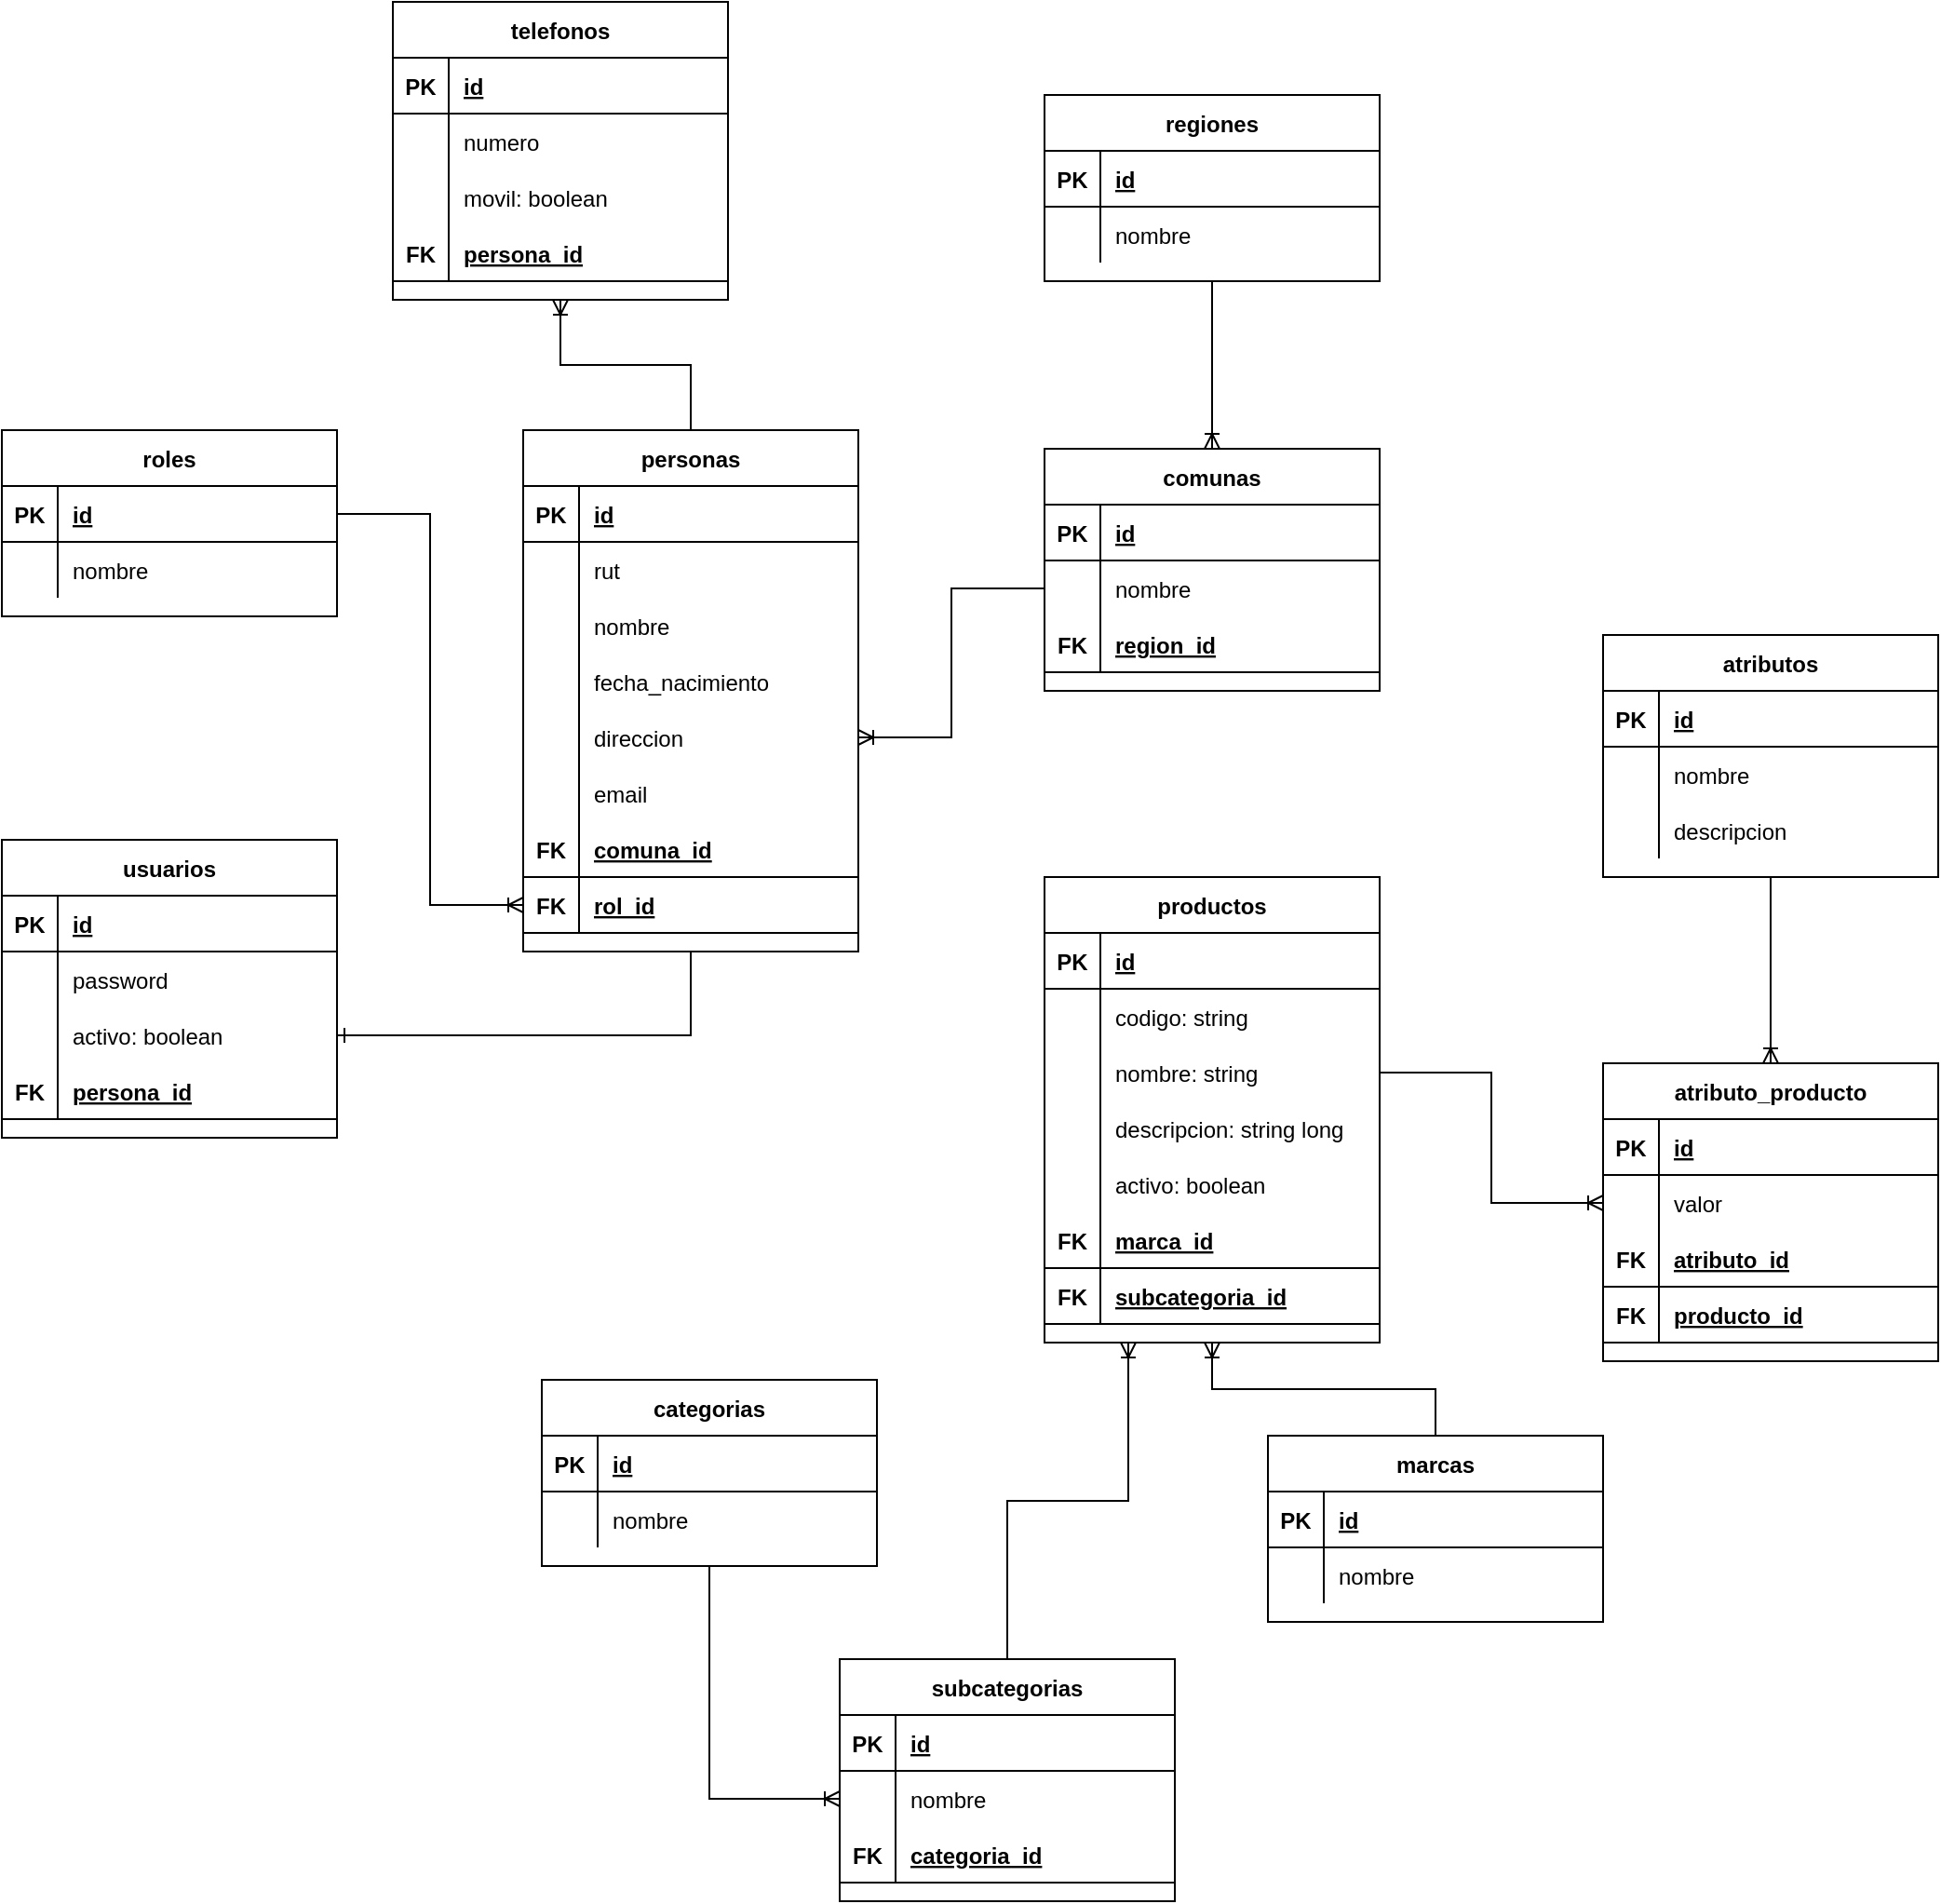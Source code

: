 <mxfile version="14.9.9" type="github">
  <diagram id="mShwOEJkGLkwPDED3pWO" name="Page-1">
    <mxGraphModel dx="739" dy="1509" grid="1" gridSize="10" guides="1" tooltips="1" connect="1" arrows="1" fold="1" page="1" pageScale="1" pageWidth="827" pageHeight="1169" math="0" shadow="0">
      <root>
        <mxCell id="0" />
        <mxCell id="1" parent="0" />
        <mxCell id="knerJXGk-WNh2h6laCmJ-1" value="roles" style="shape=table;startSize=30;container=1;collapsible=1;childLayout=tableLayout;fixedRows=1;rowLines=0;fontStyle=1;align=center;resizeLast=1;" vertex="1" parent="1">
          <mxGeometry x="120" y="120" width="180" height="100" as="geometry" />
        </mxCell>
        <mxCell id="knerJXGk-WNh2h6laCmJ-2" value="" style="shape=partialRectangle;collapsible=0;dropTarget=0;pointerEvents=0;fillColor=none;top=0;left=0;bottom=1;right=0;points=[[0,0.5],[1,0.5]];portConstraint=eastwest;" vertex="1" parent="knerJXGk-WNh2h6laCmJ-1">
          <mxGeometry y="30" width="180" height="30" as="geometry" />
        </mxCell>
        <mxCell id="knerJXGk-WNh2h6laCmJ-3" value="PK" style="shape=partialRectangle;connectable=0;fillColor=none;top=0;left=0;bottom=0;right=0;fontStyle=1;overflow=hidden;" vertex="1" parent="knerJXGk-WNh2h6laCmJ-2">
          <mxGeometry width="30" height="30" as="geometry" />
        </mxCell>
        <mxCell id="knerJXGk-WNh2h6laCmJ-4" value="id" style="shape=partialRectangle;connectable=0;fillColor=none;top=0;left=0;bottom=0;right=0;align=left;spacingLeft=6;fontStyle=5;overflow=hidden;" vertex="1" parent="knerJXGk-WNh2h6laCmJ-2">
          <mxGeometry x="30" width="150" height="30" as="geometry" />
        </mxCell>
        <mxCell id="knerJXGk-WNh2h6laCmJ-5" value="" style="shape=partialRectangle;collapsible=0;dropTarget=0;pointerEvents=0;fillColor=none;top=0;left=0;bottom=0;right=0;points=[[0,0.5],[1,0.5]];portConstraint=eastwest;" vertex="1" parent="knerJXGk-WNh2h6laCmJ-1">
          <mxGeometry y="60" width="180" height="30" as="geometry" />
        </mxCell>
        <mxCell id="knerJXGk-WNh2h6laCmJ-6" value="" style="shape=partialRectangle;connectable=0;fillColor=none;top=0;left=0;bottom=0;right=0;editable=1;overflow=hidden;" vertex="1" parent="knerJXGk-WNh2h6laCmJ-5">
          <mxGeometry width="30" height="30" as="geometry" />
        </mxCell>
        <mxCell id="knerJXGk-WNh2h6laCmJ-7" value="nombre" style="shape=partialRectangle;connectable=0;fillColor=none;top=0;left=0;bottom=0;right=0;align=left;spacingLeft=6;overflow=hidden;" vertex="1" parent="knerJXGk-WNh2h6laCmJ-5">
          <mxGeometry x="30" width="150" height="30" as="geometry" />
        </mxCell>
        <mxCell id="knerJXGk-WNh2h6laCmJ-81" style="edgeStyle=orthogonalEdgeStyle;rounded=0;orthogonalLoop=1;jettySize=auto;html=1;entryX=1;entryY=0.5;entryDx=0;entryDy=0;endArrow=ERone;endFill=0;" edge="1" parent="1" source="knerJXGk-WNh2h6laCmJ-14" target="knerJXGk-WNh2h6laCmJ-75">
          <mxGeometry relative="1" as="geometry" />
        </mxCell>
        <mxCell id="knerJXGk-WNh2h6laCmJ-101" style="edgeStyle=orthogonalEdgeStyle;rounded=0;orthogonalLoop=1;jettySize=auto;html=1;entryX=0.5;entryY=1;entryDx=0;entryDy=0;endArrow=ERoneToMany;endFill=0;" edge="1" parent="1" source="knerJXGk-WNh2h6laCmJ-14" target="knerJXGk-WNh2h6laCmJ-88">
          <mxGeometry relative="1" as="geometry" />
        </mxCell>
        <mxCell id="knerJXGk-WNh2h6laCmJ-14" value="personas" style="shape=table;startSize=30;container=1;collapsible=1;childLayout=tableLayout;fixedRows=1;rowLines=0;fontStyle=1;align=center;resizeLast=1;" vertex="1" parent="1">
          <mxGeometry x="400" y="120" width="180" height="280" as="geometry" />
        </mxCell>
        <mxCell id="knerJXGk-WNh2h6laCmJ-15" value="" style="shape=partialRectangle;collapsible=0;dropTarget=0;pointerEvents=0;fillColor=none;top=0;left=0;bottom=1;right=0;points=[[0,0.5],[1,0.5]];portConstraint=eastwest;" vertex="1" parent="knerJXGk-WNh2h6laCmJ-14">
          <mxGeometry y="30" width="180" height="30" as="geometry" />
        </mxCell>
        <mxCell id="knerJXGk-WNh2h6laCmJ-16" value="PK" style="shape=partialRectangle;connectable=0;fillColor=none;top=0;left=0;bottom=0;right=0;fontStyle=1;overflow=hidden;" vertex="1" parent="knerJXGk-WNh2h6laCmJ-15">
          <mxGeometry width="30" height="30" as="geometry" />
        </mxCell>
        <mxCell id="knerJXGk-WNh2h6laCmJ-17" value="id" style="shape=partialRectangle;connectable=0;fillColor=none;top=0;left=0;bottom=0;right=0;align=left;spacingLeft=6;fontStyle=5;overflow=hidden;" vertex="1" parent="knerJXGk-WNh2h6laCmJ-15">
          <mxGeometry x="30" width="150" height="30" as="geometry" />
        </mxCell>
        <mxCell id="knerJXGk-WNh2h6laCmJ-18" value="" style="shape=partialRectangle;collapsible=0;dropTarget=0;pointerEvents=0;fillColor=none;top=0;left=0;bottom=0;right=0;points=[[0,0.5],[1,0.5]];portConstraint=eastwest;" vertex="1" parent="knerJXGk-WNh2h6laCmJ-14">
          <mxGeometry y="60" width="180" height="30" as="geometry" />
        </mxCell>
        <mxCell id="knerJXGk-WNh2h6laCmJ-19" value="" style="shape=partialRectangle;connectable=0;fillColor=none;top=0;left=0;bottom=0;right=0;editable=1;overflow=hidden;" vertex="1" parent="knerJXGk-WNh2h6laCmJ-18">
          <mxGeometry width="30" height="30" as="geometry" />
        </mxCell>
        <mxCell id="knerJXGk-WNh2h6laCmJ-20" value="rut" style="shape=partialRectangle;connectable=0;fillColor=none;top=0;left=0;bottom=0;right=0;align=left;spacingLeft=6;overflow=hidden;" vertex="1" parent="knerJXGk-WNh2h6laCmJ-18">
          <mxGeometry x="30" width="150" height="30" as="geometry" />
        </mxCell>
        <mxCell id="knerJXGk-WNh2h6laCmJ-21" value="" style="shape=partialRectangle;collapsible=0;dropTarget=0;pointerEvents=0;fillColor=none;top=0;left=0;bottom=0;right=0;points=[[0,0.5],[1,0.5]];portConstraint=eastwest;" vertex="1" parent="knerJXGk-WNh2h6laCmJ-14">
          <mxGeometry y="90" width="180" height="30" as="geometry" />
        </mxCell>
        <mxCell id="knerJXGk-WNh2h6laCmJ-22" value="" style="shape=partialRectangle;connectable=0;fillColor=none;top=0;left=0;bottom=0;right=0;editable=1;overflow=hidden;" vertex="1" parent="knerJXGk-WNh2h6laCmJ-21">
          <mxGeometry width="30" height="30" as="geometry" />
        </mxCell>
        <mxCell id="knerJXGk-WNh2h6laCmJ-23" value="nombre" style="shape=partialRectangle;connectable=0;fillColor=none;top=0;left=0;bottom=0;right=0;align=left;spacingLeft=6;overflow=hidden;" vertex="1" parent="knerJXGk-WNh2h6laCmJ-21">
          <mxGeometry x="30" width="150" height="30" as="geometry" />
        </mxCell>
        <mxCell id="knerJXGk-WNh2h6laCmJ-105" value="" style="shape=partialRectangle;collapsible=0;dropTarget=0;pointerEvents=0;fillColor=none;top=0;left=0;bottom=0;right=0;points=[[0,0.5],[1,0.5]];portConstraint=eastwest;" vertex="1" parent="knerJXGk-WNh2h6laCmJ-14">
          <mxGeometry y="120" width="180" height="30" as="geometry" />
        </mxCell>
        <mxCell id="knerJXGk-WNh2h6laCmJ-106" value="" style="shape=partialRectangle;connectable=0;fillColor=none;top=0;left=0;bottom=0;right=0;editable=1;overflow=hidden;" vertex="1" parent="knerJXGk-WNh2h6laCmJ-105">
          <mxGeometry width="30" height="30" as="geometry" />
        </mxCell>
        <mxCell id="knerJXGk-WNh2h6laCmJ-107" value="fecha_nacimiento" style="shape=partialRectangle;connectable=0;fillColor=none;top=0;left=0;bottom=0;right=0;align=left;spacingLeft=6;overflow=hidden;" vertex="1" parent="knerJXGk-WNh2h6laCmJ-105">
          <mxGeometry x="30" width="150" height="30" as="geometry" />
        </mxCell>
        <mxCell id="knerJXGk-WNh2h6laCmJ-24" value="" style="shape=partialRectangle;collapsible=0;dropTarget=0;pointerEvents=0;fillColor=none;top=0;left=0;bottom=0;right=0;points=[[0,0.5],[1,0.5]];portConstraint=eastwest;" vertex="1" parent="knerJXGk-WNh2h6laCmJ-14">
          <mxGeometry y="150" width="180" height="30" as="geometry" />
        </mxCell>
        <mxCell id="knerJXGk-WNh2h6laCmJ-25" value="" style="shape=partialRectangle;connectable=0;fillColor=none;top=0;left=0;bottom=0;right=0;editable=1;overflow=hidden;" vertex="1" parent="knerJXGk-WNh2h6laCmJ-24">
          <mxGeometry width="30" height="30" as="geometry" />
        </mxCell>
        <mxCell id="knerJXGk-WNh2h6laCmJ-26" value="direccion" style="shape=partialRectangle;connectable=0;fillColor=none;top=0;left=0;bottom=0;right=0;align=left;spacingLeft=6;overflow=hidden;" vertex="1" parent="knerJXGk-WNh2h6laCmJ-24">
          <mxGeometry x="30" width="150" height="30" as="geometry" />
        </mxCell>
        <mxCell id="knerJXGk-WNh2h6laCmJ-82" value="" style="shape=partialRectangle;collapsible=0;dropTarget=0;pointerEvents=0;fillColor=none;top=0;left=0;bottom=0;right=0;points=[[0,0.5],[1,0.5]];portConstraint=eastwest;" vertex="1" parent="knerJXGk-WNh2h6laCmJ-14">
          <mxGeometry y="180" width="180" height="30" as="geometry" />
        </mxCell>
        <mxCell id="knerJXGk-WNh2h6laCmJ-83" value="" style="shape=partialRectangle;connectable=0;fillColor=none;top=0;left=0;bottom=0;right=0;editable=1;overflow=hidden;" vertex="1" parent="knerJXGk-WNh2h6laCmJ-82">
          <mxGeometry width="30" height="30" as="geometry" />
        </mxCell>
        <mxCell id="knerJXGk-WNh2h6laCmJ-84" value="email" style="shape=partialRectangle;connectable=0;fillColor=none;top=0;left=0;bottom=0;right=0;align=left;spacingLeft=6;overflow=hidden;" vertex="1" parent="knerJXGk-WNh2h6laCmJ-82">
          <mxGeometry x="30" width="150" height="30" as="geometry" />
        </mxCell>
        <mxCell id="knerJXGk-WNh2h6laCmJ-44" value="" style="shape=partialRectangle;collapsible=0;dropTarget=0;pointerEvents=0;fillColor=none;top=0;left=0;bottom=1;right=0;points=[[0,0.5],[1,0.5]];portConstraint=eastwest;" vertex="1" parent="knerJXGk-WNh2h6laCmJ-14">
          <mxGeometry y="210" width="180" height="30" as="geometry" />
        </mxCell>
        <mxCell id="knerJXGk-WNh2h6laCmJ-45" value="FK" style="shape=partialRectangle;connectable=0;fillColor=none;top=0;left=0;bottom=0;right=0;fontStyle=1;overflow=hidden;" vertex="1" parent="knerJXGk-WNh2h6laCmJ-44">
          <mxGeometry width="30" height="30" as="geometry" />
        </mxCell>
        <mxCell id="knerJXGk-WNh2h6laCmJ-46" value="comuna_id" style="shape=partialRectangle;connectable=0;fillColor=none;top=0;left=0;bottom=0;right=0;align=left;spacingLeft=6;fontStyle=5;overflow=hidden;" vertex="1" parent="knerJXGk-WNh2h6laCmJ-44">
          <mxGeometry x="30" width="150" height="30" as="geometry" />
        </mxCell>
        <mxCell id="knerJXGk-WNh2h6laCmJ-65" value="" style="shape=partialRectangle;collapsible=0;dropTarget=0;pointerEvents=0;fillColor=none;top=0;left=0;bottom=1;right=0;points=[[0,0.5],[1,0.5]];portConstraint=eastwest;" vertex="1" parent="knerJXGk-WNh2h6laCmJ-14">
          <mxGeometry y="240" width="180" height="30" as="geometry" />
        </mxCell>
        <mxCell id="knerJXGk-WNh2h6laCmJ-66" value="FK" style="shape=partialRectangle;connectable=0;fillColor=none;top=0;left=0;bottom=0;right=0;fontStyle=1;overflow=hidden;" vertex="1" parent="knerJXGk-WNh2h6laCmJ-65">
          <mxGeometry width="30" height="30" as="geometry" />
        </mxCell>
        <mxCell id="knerJXGk-WNh2h6laCmJ-67" value="rol_id" style="shape=partialRectangle;connectable=0;fillColor=none;top=0;left=0;bottom=0;right=0;align=left;spacingLeft=6;fontStyle=5;overflow=hidden;" vertex="1" parent="knerJXGk-WNh2h6laCmJ-65">
          <mxGeometry x="30" width="150" height="30" as="geometry" />
        </mxCell>
        <mxCell id="knerJXGk-WNh2h6laCmJ-27" value="comunas" style="shape=table;startSize=30;container=1;collapsible=1;childLayout=tableLayout;fixedRows=1;rowLines=0;fontStyle=1;align=center;resizeLast=1;" vertex="1" parent="1">
          <mxGeometry x="680" y="130" width="180" height="130" as="geometry" />
        </mxCell>
        <mxCell id="knerJXGk-WNh2h6laCmJ-28" value="" style="shape=partialRectangle;collapsible=0;dropTarget=0;pointerEvents=0;fillColor=none;top=0;left=0;bottom=1;right=0;points=[[0,0.5],[1,0.5]];portConstraint=eastwest;" vertex="1" parent="knerJXGk-WNh2h6laCmJ-27">
          <mxGeometry y="30" width="180" height="30" as="geometry" />
        </mxCell>
        <mxCell id="knerJXGk-WNh2h6laCmJ-29" value="PK" style="shape=partialRectangle;connectable=0;fillColor=none;top=0;left=0;bottom=0;right=0;fontStyle=1;overflow=hidden;" vertex="1" parent="knerJXGk-WNh2h6laCmJ-28">
          <mxGeometry width="30" height="30" as="geometry" />
        </mxCell>
        <mxCell id="knerJXGk-WNh2h6laCmJ-30" value="id" style="shape=partialRectangle;connectable=0;fillColor=none;top=0;left=0;bottom=0;right=0;align=left;spacingLeft=6;fontStyle=5;overflow=hidden;" vertex="1" parent="knerJXGk-WNh2h6laCmJ-28">
          <mxGeometry x="30" width="150" height="30" as="geometry" />
        </mxCell>
        <mxCell id="knerJXGk-WNh2h6laCmJ-31" value="" style="shape=partialRectangle;collapsible=0;dropTarget=0;pointerEvents=0;fillColor=none;top=0;left=0;bottom=0;right=0;points=[[0,0.5],[1,0.5]];portConstraint=eastwest;" vertex="1" parent="knerJXGk-WNh2h6laCmJ-27">
          <mxGeometry y="60" width="180" height="30" as="geometry" />
        </mxCell>
        <mxCell id="knerJXGk-WNh2h6laCmJ-32" value="" style="shape=partialRectangle;connectable=0;fillColor=none;top=0;left=0;bottom=0;right=0;editable=1;overflow=hidden;" vertex="1" parent="knerJXGk-WNh2h6laCmJ-31">
          <mxGeometry width="30" height="30" as="geometry" />
        </mxCell>
        <mxCell id="knerJXGk-WNh2h6laCmJ-33" value="nombre" style="shape=partialRectangle;connectable=0;fillColor=none;top=0;left=0;bottom=0;right=0;align=left;spacingLeft=6;overflow=hidden;" vertex="1" parent="knerJXGk-WNh2h6laCmJ-31">
          <mxGeometry x="30" width="150" height="30" as="geometry" />
        </mxCell>
        <mxCell id="knerJXGk-WNh2h6laCmJ-61" value="" style="shape=partialRectangle;collapsible=0;dropTarget=0;pointerEvents=0;fillColor=none;top=0;left=0;bottom=1;right=0;points=[[0,0.5],[1,0.5]];portConstraint=eastwest;" vertex="1" parent="knerJXGk-WNh2h6laCmJ-27">
          <mxGeometry y="90" width="180" height="30" as="geometry" />
        </mxCell>
        <mxCell id="knerJXGk-WNh2h6laCmJ-62" value="FK" style="shape=partialRectangle;connectable=0;fillColor=none;top=0;left=0;bottom=0;right=0;fontStyle=1;overflow=hidden;" vertex="1" parent="knerJXGk-WNh2h6laCmJ-61">
          <mxGeometry width="30" height="30" as="geometry" />
        </mxCell>
        <mxCell id="knerJXGk-WNh2h6laCmJ-63" value="region_id" style="shape=partialRectangle;connectable=0;fillColor=none;top=0;left=0;bottom=0;right=0;align=left;spacingLeft=6;fontStyle=5;overflow=hidden;" vertex="1" parent="knerJXGk-WNh2h6laCmJ-61">
          <mxGeometry x="30" width="150" height="30" as="geometry" />
        </mxCell>
        <mxCell id="knerJXGk-WNh2h6laCmJ-43" style="edgeStyle=orthogonalEdgeStyle;rounded=0;orthogonalLoop=1;jettySize=auto;html=1;entryX=1;entryY=0.5;entryDx=0;entryDy=0;endArrow=ERoneToMany;endFill=0;" edge="1" parent="1" source="knerJXGk-WNh2h6laCmJ-31" target="knerJXGk-WNh2h6laCmJ-24">
          <mxGeometry relative="1" as="geometry" />
        </mxCell>
        <mxCell id="knerJXGk-WNh2h6laCmJ-60" style="edgeStyle=orthogonalEdgeStyle;rounded=0;orthogonalLoop=1;jettySize=auto;html=1;entryX=0.5;entryY=0;entryDx=0;entryDy=0;endArrow=ERoneToMany;endFill=0;" edge="1" parent="1" source="knerJXGk-WNh2h6laCmJ-47" target="knerJXGk-WNh2h6laCmJ-27">
          <mxGeometry relative="1" as="geometry" />
        </mxCell>
        <mxCell id="knerJXGk-WNh2h6laCmJ-47" value="regiones" style="shape=table;startSize=30;container=1;collapsible=1;childLayout=tableLayout;fixedRows=1;rowLines=0;fontStyle=1;align=center;resizeLast=1;" vertex="1" parent="1">
          <mxGeometry x="680" y="-60" width="180" height="100" as="geometry" />
        </mxCell>
        <mxCell id="knerJXGk-WNh2h6laCmJ-48" value="" style="shape=partialRectangle;collapsible=0;dropTarget=0;pointerEvents=0;fillColor=none;top=0;left=0;bottom=1;right=0;points=[[0,0.5],[1,0.5]];portConstraint=eastwest;" vertex="1" parent="knerJXGk-WNh2h6laCmJ-47">
          <mxGeometry y="30" width="180" height="30" as="geometry" />
        </mxCell>
        <mxCell id="knerJXGk-WNh2h6laCmJ-49" value="PK" style="shape=partialRectangle;connectable=0;fillColor=none;top=0;left=0;bottom=0;right=0;fontStyle=1;overflow=hidden;" vertex="1" parent="knerJXGk-WNh2h6laCmJ-48">
          <mxGeometry width="30" height="30" as="geometry" />
        </mxCell>
        <mxCell id="knerJXGk-WNh2h6laCmJ-50" value="id" style="shape=partialRectangle;connectable=0;fillColor=none;top=0;left=0;bottom=0;right=0;align=left;spacingLeft=6;fontStyle=5;overflow=hidden;" vertex="1" parent="knerJXGk-WNh2h6laCmJ-48">
          <mxGeometry x="30" width="150" height="30" as="geometry" />
        </mxCell>
        <mxCell id="knerJXGk-WNh2h6laCmJ-51" value="" style="shape=partialRectangle;collapsible=0;dropTarget=0;pointerEvents=0;fillColor=none;top=0;left=0;bottom=0;right=0;points=[[0,0.5],[1,0.5]];portConstraint=eastwest;" vertex="1" parent="knerJXGk-WNh2h6laCmJ-47">
          <mxGeometry y="60" width="180" height="30" as="geometry" />
        </mxCell>
        <mxCell id="knerJXGk-WNh2h6laCmJ-52" value="" style="shape=partialRectangle;connectable=0;fillColor=none;top=0;left=0;bottom=0;right=0;editable=1;overflow=hidden;" vertex="1" parent="knerJXGk-WNh2h6laCmJ-51">
          <mxGeometry width="30" height="30" as="geometry" />
        </mxCell>
        <mxCell id="knerJXGk-WNh2h6laCmJ-53" value="nombre" style="shape=partialRectangle;connectable=0;fillColor=none;top=0;left=0;bottom=0;right=0;align=left;spacingLeft=6;overflow=hidden;" vertex="1" parent="knerJXGk-WNh2h6laCmJ-51">
          <mxGeometry x="30" width="150" height="30" as="geometry" />
        </mxCell>
        <mxCell id="knerJXGk-WNh2h6laCmJ-64" style="edgeStyle=orthogonalEdgeStyle;rounded=0;orthogonalLoop=1;jettySize=auto;html=1;entryX=0;entryY=0.5;entryDx=0;entryDy=0;endArrow=ERoneToMany;endFill=0;" edge="1" parent="1" source="knerJXGk-WNh2h6laCmJ-2" target="knerJXGk-WNh2h6laCmJ-65">
          <mxGeometry relative="1" as="geometry" />
        </mxCell>
        <mxCell id="knerJXGk-WNh2h6laCmJ-68" value="usuarios" style="shape=table;startSize=30;container=1;collapsible=1;childLayout=tableLayout;fixedRows=1;rowLines=0;fontStyle=1;align=center;resizeLast=1;" vertex="1" parent="1">
          <mxGeometry x="120" y="340" width="180" height="160" as="geometry" />
        </mxCell>
        <mxCell id="knerJXGk-WNh2h6laCmJ-69" value="" style="shape=partialRectangle;collapsible=0;dropTarget=0;pointerEvents=0;fillColor=none;top=0;left=0;bottom=1;right=0;points=[[0,0.5],[1,0.5]];portConstraint=eastwest;" vertex="1" parent="knerJXGk-WNh2h6laCmJ-68">
          <mxGeometry y="30" width="180" height="30" as="geometry" />
        </mxCell>
        <mxCell id="knerJXGk-WNh2h6laCmJ-70" value="PK" style="shape=partialRectangle;connectable=0;fillColor=none;top=0;left=0;bottom=0;right=0;fontStyle=1;overflow=hidden;" vertex="1" parent="knerJXGk-WNh2h6laCmJ-69">
          <mxGeometry width="30" height="30" as="geometry" />
        </mxCell>
        <mxCell id="knerJXGk-WNh2h6laCmJ-71" value="id" style="shape=partialRectangle;connectable=0;fillColor=none;top=0;left=0;bottom=0;right=0;align=left;spacingLeft=6;fontStyle=5;overflow=hidden;" vertex="1" parent="knerJXGk-WNh2h6laCmJ-69">
          <mxGeometry x="30" width="150" height="30" as="geometry" />
        </mxCell>
        <mxCell id="knerJXGk-WNh2h6laCmJ-72" value="" style="shape=partialRectangle;collapsible=0;dropTarget=0;pointerEvents=0;fillColor=none;top=0;left=0;bottom=0;right=0;points=[[0,0.5],[1,0.5]];portConstraint=eastwest;" vertex="1" parent="knerJXGk-WNh2h6laCmJ-68">
          <mxGeometry y="60" width="180" height="30" as="geometry" />
        </mxCell>
        <mxCell id="knerJXGk-WNh2h6laCmJ-73" value="" style="shape=partialRectangle;connectable=0;fillColor=none;top=0;left=0;bottom=0;right=0;editable=1;overflow=hidden;" vertex="1" parent="knerJXGk-WNh2h6laCmJ-72">
          <mxGeometry width="30" height="30" as="geometry" />
        </mxCell>
        <mxCell id="knerJXGk-WNh2h6laCmJ-74" value="password" style="shape=partialRectangle;connectable=0;fillColor=none;top=0;left=0;bottom=0;right=0;align=left;spacingLeft=6;overflow=hidden;" vertex="1" parent="knerJXGk-WNh2h6laCmJ-72">
          <mxGeometry x="30" width="150" height="30" as="geometry" />
        </mxCell>
        <mxCell id="knerJXGk-WNh2h6laCmJ-75" value="" style="shape=partialRectangle;collapsible=0;dropTarget=0;pointerEvents=0;fillColor=none;top=0;left=0;bottom=0;right=0;points=[[0,0.5],[1,0.5]];portConstraint=eastwest;" vertex="1" parent="knerJXGk-WNh2h6laCmJ-68">
          <mxGeometry y="90" width="180" height="30" as="geometry" />
        </mxCell>
        <mxCell id="knerJXGk-WNh2h6laCmJ-76" value="" style="shape=partialRectangle;connectable=0;fillColor=none;top=0;left=0;bottom=0;right=0;editable=1;overflow=hidden;" vertex="1" parent="knerJXGk-WNh2h6laCmJ-75">
          <mxGeometry width="30" height="30" as="geometry" />
        </mxCell>
        <mxCell id="knerJXGk-WNh2h6laCmJ-77" value="activo: boolean" style="shape=partialRectangle;connectable=0;fillColor=none;top=0;left=0;bottom=0;right=0;align=left;spacingLeft=6;overflow=hidden;" vertex="1" parent="knerJXGk-WNh2h6laCmJ-75">
          <mxGeometry x="30" width="150" height="30" as="geometry" />
        </mxCell>
        <mxCell id="knerJXGk-WNh2h6laCmJ-85" value="" style="shape=partialRectangle;collapsible=0;dropTarget=0;pointerEvents=0;fillColor=none;top=0;left=0;bottom=1;right=0;points=[[0,0.5],[1,0.5]];portConstraint=eastwest;" vertex="1" parent="knerJXGk-WNh2h6laCmJ-68">
          <mxGeometry y="120" width="180" height="30" as="geometry" />
        </mxCell>
        <mxCell id="knerJXGk-WNh2h6laCmJ-86" value="FK" style="shape=partialRectangle;connectable=0;fillColor=none;top=0;left=0;bottom=0;right=0;fontStyle=1;overflow=hidden;" vertex="1" parent="knerJXGk-WNh2h6laCmJ-85">
          <mxGeometry width="30" height="30" as="geometry" />
        </mxCell>
        <mxCell id="knerJXGk-WNh2h6laCmJ-87" value="persona_id" style="shape=partialRectangle;connectable=0;fillColor=none;top=0;left=0;bottom=0;right=0;align=left;spacingLeft=6;fontStyle=5;overflow=hidden;" vertex="1" parent="knerJXGk-WNh2h6laCmJ-85">
          <mxGeometry x="30" width="150" height="30" as="geometry" />
        </mxCell>
        <mxCell id="knerJXGk-WNh2h6laCmJ-88" value="telefonos" style="shape=table;startSize=30;container=1;collapsible=1;childLayout=tableLayout;fixedRows=1;rowLines=0;fontStyle=1;align=center;resizeLast=1;" vertex="1" parent="1">
          <mxGeometry x="330" y="-110" width="180" height="160" as="geometry" />
        </mxCell>
        <mxCell id="knerJXGk-WNh2h6laCmJ-89" value="" style="shape=partialRectangle;collapsible=0;dropTarget=0;pointerEvents=0;fillColor=none;top=0;left=0;bottom=1;right=0;points=[[0,0.5],[1,0.5]];portConstraint=eastwest;" vertex="1" parent="knerJXGk-WNh2h6laCmJ-88">
          <mxGeometry y="30" width="180" height="30" as="geometry" />
        </mxCell>
        <mxCell id="knerJXGk-WNh2h6laCmJ-90" value="PK" style="shape=partialRectangle;connectable=0;fillColor=none;top=0;left=0;bottom=0;right=0;fontStyle=1;overflow=hidden;" vertex="1" parent="knerJXGk-WNh2h6laCmJ-89">
          <mxGeometry width="30" height="30" as="geometry" />
        </mxCell>
        <mxCell id="knerJXGk-WNh2h6laCmJ-91" value="id" style="shape=partialRectangle;connectable=0;fillColor=none;top=0;left=0;bottom=0;right=0;align=left;spacingLeft=6;fontStyle=5;overflow=hidden;" vertex="1" parent="knerJXGk-WNh2h6laCmJ-89">
          <mxGeometry x="30" width="150" height="30" as="geometry" />
        </mxCell>
        <mxCell id="knerJXGk-WNh2h6laCmJ-92" value="" style="shape=partialRectangle;collapsible=0;dropTarget=0;pointerEvents=0;fillColor=none;top=0;left=0;bottom=0;right=0;points=[[0,0.5],[1,0.5]];portConstraint=eastwest;" vertex="1" parent="knerJXGk-WNh2h6laCmJ-88">
          <mxGeometry y="60" width="180" height="30" as="geometry" />
        </mxCell>
        <mxCell id="knerJXGk-WNh2h6laCmJ-93" value="" style="shape=partialRectangle;connectable=0;fillColor=none;top=0;left=0;bottom=0;right=0;editable=1;overflow=hidden;" vertex="1" parent="knerJXGk-WNh2h6laCmJ-92">
          <mxGeometry width="30" height="30" as="geometry" />
        </mxCell>
        <mxCell id="knerJXGk-WNh2h6laCmJ-94" value="numero" style="shape=partialRectangle;connectable=0;fillColor=none;top=0;left=0;bottom=0;right=0;align=left;spacingLeft=6;overflow=hidden;" vertex="1" parent="knerJXGk-WNh2h6laCmJ-92">
          <mxGeometry x="30" width="150" height="30" as="geometry" />
        </mxCell>
        <mxCell id="knerJXGk-WNh2h6laCmJ-95" value="" style="shape=partialRectangle;collapsible=0;dropTarget=0;pointerEvents=0;fillColor=none;top=0;left=0;bottom=0;right=0;points=[[0,0.5],[1,0.5]];portConstraint=eastwest;" vertex="1" parent="knerJXGk-WNh2h6laCmJ-88">
          <mxGeometry y="90" width="180" height="30" as="geometry" />
        </mxCell>
        <mxCell id="knerJXGk-WNh2h6laCmJ-96" value="" style="shape=partialRectangle;connectable=0;fillColor=none;top=0;left=0;bottom=0;right=0;editable=1;overflow=hidden;" vertex="1" parent="knerJXGk-WNh2h6laCmJ-95">
          <mxGeometry width="30" height="30" as="geometry" />
        </mxCell>
        <mxCell id="knerJXGk-WNh2h6laCmJ-97" value="movil: boolean" style="shape=partialRectangle;connectable=0;fillColor=none;top=0;left=0;bottom=0;right=0;align=left;spacingLeft=6;overflow=hidden;" vertex="1" parent="knerJXGk-WNh2h6laCmJ-95">
          <mxGeometry x="30" width="150" height="30" as="geometry" />
        </mxCell>
        <mxCell id="knerJXGk-WNh2h6laCmJ-102" value="" style="shape=partialRectangle;collapsible=0;dropTarget=0;pointerEvents=0;fillColor=none;top=0;left=0;bottom=1;right=0;points=[[0,0.5],[1,0.5]];portConstraint=eastwest;" vertex="1" parent="knerJXGk-WNh2h6laCmJ-88">
          <mxGeometry y="120" width="180" height="30" as="geometry" />
        </mxCell>
        <mxCell id="knerJXGk-WNh2h6laCmJ-103" value="FK" style="shape=partialRectangle;connectable=0;fillColor=none;top=0;left=0;bottom=0;right=0;fontStyle=1;overflow=hidden;" vertex="1" parent="knerJXGk-WNh2h6laCmJ-102">
          <mxGeometry width="30" height="30" as="geometry" />
        </mxCell>
        <mxCell id="knerJXGk-WNh2h6laCmJ-104" value="persona_id" style="shape=partialRectangle;connectable=0;fillColor=none;top=0;left=0;bottom=0;right=0;align=left;spacingLeft=6;fontStyle=5;overflow=hidden;" vertex="1" parent="knerJXGk-WNh2h6laCmJ-102">
          <mxGeometry x="30" width="150" height="30" as="geometry" />
        </mxCell>
        <mxCell id="knerJXGk-WNh2h6laCmJ-108" value="productos" style="shape=table;startSize=30;container=1;collapsible=1;childLayout=tableLayout;fixedRows=1;rowLines=0;fontStyle=1;align=center;resizeLast=1;" vertex="1" parent="1">
          <mxGeometry x="680" y="360" width="180" height="250" as="geometry" />
        </mxCell>
        <mxCell id="knerJXGk-WNh2h6laCmJ-109" value="" style="shape=partialRectangle;collapsible=0;dropTarget=0;pointerEvents=0;fillColor=none;top=0;left=0;bottom=1;right=0;points=[[0,0.5],[1,0.5]];portConstraint=eastwest;" vertex="1" parent="knerJXGk-WNh2h6laCmJ-108">
          <mxGeometry y="30" width="180" height="30" as="geometry" />
        </mxCell>
        <mxCell id="knerJXGk-WNh2h6laCmJ-110" value="PK" style="shape=partialRectangle;connectable=0;fillColor=none;top=0;left=0;bottom=0;right=0;fontStyle=1;overflow=hidden;" vertex="1" parent="knerJXGk-WNh2h6laCmJ-109">
          <mxGeometry width="30" height="30" as="geometry" />
        </mxCell>
        <mxCell id="knerJXGk-WNh2h6laCmJ-111" value="id" style="shape=partialRectangle;connectable=0;fillColor=none;top=0;left=0;bottom=0;right=0;align=left;spacingLeft=6;fontStyle=5;overflow=hidden;" vertex="1" parent="knerJXGk-WNh2h6laCmJ-109">
          <mxGeometry x="30" width="150" height="30" as="geometry" />
        </mxCell>
        <mxCell id="knerJXGk-WNh2h6laCmJ-112" value="" style="shape=partialRectangle;collapsible=0;dropTarget=0;pointerEvents=0;fillColor=none;top=0;left=0;bottom=0;right=0;points=[[0,0.5],[1,0.5]];portConstraint=eastwest;" vertex="1" parent="knerJXGk-WNh2h6laCmJ-108">
          <mxGeometry y="60" width="180" height="30" as="geometry" />
        </mxCell>
        <mxCell id="knerJXGk-WNh2h6laCmJ-113" value="" style="shape=partialRectangle;connectable=0;fillColor=none;top=0;left=0;bottom=0;right=0;editable=1;overflow=hidden;" vertex="1" parent="knerJXGk-WNh2h6laCmJ-112">
          <mxGeometry width="30" height="30" as="geometry" />
        </mxCell>
        <mxCell id="knerJXGk-WNh2h6laCmJ-114" value="codigo: string" style="shape=partialRectangle;connectable=0;fillColor=none;top=0;left=0;bottom=0;right=0;align=left;spacingLeft=6;overflow=hidden;" vertex="1" parent="knerJXGk-WNh2h6laCmJ-112">
          <mxGeometry x="30" width="150" height="30" as="geometry" />
        </mxCell>
        <mxCell id="knerJXGk-WNh2h6laCmJ-115" value="" style="shape=partialRectangle;collapsible=0;dropTarget=0;pointerEvents=0;fillColor=none;top=0;left=0;bottom=0;right=0;points=[[0,0.5],[1,0.5]];portConstraint=eastwest;" vertex="1" parent="knerJXGk-WNh2h6laCmJ-108">
          <mxGeometry y="90" width="180" height="30" as="geometry" />
        </mxCell>
        <mxCell id="knerJXGk-WNh2h6laCmJ-116" value="" style="shape=partialRectangle;connectable=0;fillColor=none;top=0;left=0;bottom=0;right=0;editable=1;overflow=hidden;" vertex="1" parent="knerJXGk-WNh2h6laCmJ-115">
          <mxGeometry width="30" height="30" as="geometry" />
        </mxCell>
        <mxCell id="knerJXGk-WNh2h6laCmJ-117" value="nombre: string" style="shape=partialRectangle;connectable=0;fillColor=none;top=0;left=0;bottom=0;right=0;align=left;spacingLeft=6;overflow=hidden;" vertex="1" parent="knerJXGk-WNh2h6laCmJ-115">
          <mxGeometry x="30" width="150" height="30" as="geometry" />
        </mxCell>
        <mxCell id="knerJXGk-WNh2h6laCmJ-118" value="" style="shape=partialRectangle;collapsible=0;dropTarget=0;pointerEvents=0;fillColor=none;top=0;left=0;bottom=0;right=0;points=[[0,0.5],[1,0.5]];portConstraint=eastwest;" vertex="1" parent="knerJXGk-WNh2h6laCmJ-108">
          <mxGeometry y="120" width="180" height="30" as="geometry" />
        </mxCell>
        <mxCell id="knerJXGk-WNh2h6laCmJ-119" value="" style="shape=partialRectangle;connectable=0;fillColor=none;top=0;left=0;bottom=0;right=0;editable=1;overflow=hidden;" vertex="1" parent="knerJXGk-WNh2h6laCmJ-118">
          <mxGeometry width="30" height="30" as="geometry" />
        </mxCell>
        <mxCell id="knerJXGk-WNh2h6laCmJ-120" value="descripcion: string long" style="shape=partialRectangle;connectable=0;fillColor=none;top=0;left=0;bottom=0;right=0;align=left;spacingLeft=6;overflow=hidden;" vertex="1" parent="knerJXGk-WNh2h6laCmJ-118">
          <mxGeometry x="30" width="150" height="30" as="geometry" />
        </mxCell>
        <mxCell id="knerJXGk-WNh2h6laCmJ-155" value="" style="shape=partialRectangle;collapsible=0;dropTarget=0;pointerEvents=0;fillColor=none;top=0;left=0;bottom=0;right=0;points=[[0,0.5],[1,0.5]];portConstraint=eastwest;" vertex="1" parent="knerJXGk-WNh2h6laCmJ-108">
          <mxGeometry y="150" width="180" height="30" as="geometry" />
        </mxCell>
        <mxCell id="knerJXGk-WNh2h6laCmJ-156" value="" style="shape=partialRectangle;connectable=0;fillColor=none;top=0;left=0;bottom=0;right=0;editable=1;overflow=hidden;" vertex="1" parent="knerJXGk-WNh2h6laCmJ-155">
          <mxGeometry width="30" height="30" as="geometry" />
        </mxCell>
        <mxCell id="knerJXGk-WNh2h6laCmJ-157" value="activo: boolean" style="shape=partialRectangle;connectable=0;fillColor=none;top=0;left=0;bottom=0;right=0;align=left;spacingLeft=6;overflow=hidden;" vertex="1" parent="knerJXGk-WNh2h6laCmJ-155">
          <mxGeometry x="30" width="150" height="30" as="geometry" />
        </mxCell>
        <mxCell id="knerJXGk-WNh2h6laCmJ-172" value="" style="shape=partialRectangle;collapsible=0;dropTarget=0;pointerEvents=0;fillColor=none;top=0;left=0;bottom=1;right=0;points=[[0,0.5],[1,0.5]];portConstraint=eastwest;" vertex="1" parent="knerJXGk-WNh2h6laCmJ-108">
          <mxGeometry y="180" width="180" height="30" as="geometry" />
        </mxCell>
        <mxCell id="knerJXGk-WNh2h6laCmJ-173" value="FK" style="shape=partialRectangle;connectable=0;fillColor=none;top=0;left=0;bottom=0;right=0;fontStyle=1;overflow=hidden;" vertex="1" parent="knerJXGk-WNh2h6laCmJ-172">
          <mxGeometry width="30" height="30" as="geometry" />
        </mxCell>
        <mxCell id="knerJXGk-WNh2h6laCmJ-174" value="marca_id" style="shape=partialRectangle;connectable=0;fillColor=none;top=0;left=0;bottom=0;right=0;align=left;spacingLeft=6;fontStyle=5;overflow=hidden;" vertex="1" parent="knerJXGk-WNh2h6laCmJ-172">
          <mxGeometry x="30" width="150" height="30" as="geometry" />
        </mxCell>
        <mxCell id="knerJXGk-WNh2h6laCmJ-206" value="" style="shape=partialRectangle;collapsible=0;dropTarget=0;pointerEvents=0;fillColor=none;top=0;left=0;bottom=1;right=0;points=[[0,0.5],[1,0.5]];portConstraint=eastwest;" vertex="1" parent="knerJXGk-WNh2h6laCmJ-108">
          <mxGeometry y="210" width="180" height="30" as="geometry" />
        </mxCell>
        <mxCell id="knerJXGk-WNh2h6laCmJ-207" value="FK" style="shape=partialRectangle;connectable=0;fillColor=none;top=0;left=0;bottom=0;right=0;fontStyle=1;overflow=hidden;" vertex="1" parent="knerJXGk-WNh2h6laCmJ-206">
          <mxGeometry width="30" height="30" as="geometry" />
        </mxCell>
        <mxCell id="knerJXGk-WNh2h6laCmJ-208" value="subcategoria_id" style="shape=partialRectangle;connectable=0;fillColor=none;top=0;left=0;bottom=0;right=0;align=left;spacingLeft=6;fontStyle=5;overflow=hidden;" vertex="1" parent="knerJXGk-WNh2h6laCmJ-206">
          <mxGeometry x="30" width="150" height="30" as="geometry" />
        </mxCell>
        <mxCell id="knerJXGk-WNh2h6laCmJ-147" style="edgeStyle=orthogonalEdgeStyle;rounded=0;orthogonalLoop=1;jettySize=auto;html=1;entryX=0.5;entryY=0;entryDx=0;entryDy=0;endArrow=ERoneToMany;endFill=0;" edge="1" parent="1" source="knerJXGk-WNh2h6laCmJ-121" target="knerJXGk-WNh2h6laCmJ-134">
          <mxGeometry relative="1" as="geometry" />
        </mxCell>
        <mxCell id="knerJXGk-WNh2h6laCmJ-121" value="atributos" style="shape=table;startSize=30;container=1;collapsible=1;childLayout=tableLayout;fixedRows=1;rowLines=0;fontStyle=1;align=center;resizeLast=1;" vertex="1" parent="1">
          <mxGeometry x="980" y="230" width="180" height="130" as="geometry" />
        </mxCell>
        <mxCell id="knerJXGk-WNh2h6laCmJ-122" value="" style="shape=partialRectangle;collapsible=0;dropTarget=0;pointerEvents=0;fillColor=none;top=0;left=0;bottom=1;right=0;points=[[0,0.5],[1,0.5]];portConstraint=eastwest;" vertex="1" parent="knerJXGk-WNh2h6laCmJ-121">
          <mxGeometry y="30" width="180" height="30" as="geometry" />
        </mxCell>
        <mxCell id="knerJXGk-WNh2h6laCmJ-123" value="PK" style="shape=partialRectangle;connectable=0;fillColor=none;top=0;left=0;bottom=0;right=0;fontStyle=1;overflow=hidden;" vertex="1" parent="knerJXGk-WNh2h6laCmJ-122">
          <mxGeometry width="30" height="30" as="geometry" />
        </mxCell>
        <mxCell id="knerJXGk-WNh2h6laCmJ-124" value="id" style="shape=partialRectangle;connectable=0;fillColor=none;top=0;left=0;bottom=0;right=0;align=left;spacingLeft=6;fontStyle=5;overflow=hidden;" vertex="1" parent="knerJXGk-WNh2h6laCmJ-122">
          <mxGeometry x="30" width="150" height="30" as="geometry" />
        </mxCell>
        <mxCell id="knerJXGk-WNh2h6laCmJ-125" value="" style="shape=partialRectangle;collapsible=0;dropTarget=0;pointerEvents=0;fillColor=none;top=0;left=0;bottom=0;right=0;points=[[0,0.5],[1,0.5]];portConstraint=eastwest;" vertex="1" parent="knerJXGk-WNh2h6laCmJ-121">
          <mxGeometry y="60" width="180" height="30" as="geometry" />
        </mxCell>
        <mxCell id="knerJXGk-WNh2h6laCmJ-126" value="" style="shape=partialRectangle;connectable=0;fillColor=none;top=0;left=0;bottom=0;right=0;editable=1;overflow=hidden;" vertex="1" parent="knerJXGk-WNh2h6laCmJ-125">
          <mxGeometry width="30" height="30" as="geometry" />
        </mxCell>
        <mxCell id="knerJXGk-WNh2h6laCmJ-127" value="nombre" style="shape=partialRectangle;connectable=0;fillColor=none;top=0;left=0;bottom=0;right=0;align=left;spacingLeft=6;overflow=hidden;" vertex="1" parent="knerJXGk-WNh2h6laCmJ-125">
          <mxGeometry x="30" width="150" height="30" as="geometry" />
        </mxCell>
        <mxCell id="knerJXGk-WNh2h6laCmJ-128" value="" style="shape=partialRectangle;collapsible=0;dropTarget=0;pointerEvents=0;fillColor=none;top=0;left=0;bottom=0;right=0;points=[[0,0.5],[1,0.5]];portConstraint=eastwest;" vertex="1" parent="knerJXGk-WNh2h6laCmJ-121">
          <mxGeometry y="90" width="180" height="30" as="geometry" />
        </mxCell>
        <mxCell id="knerJXGk-WNh2h6laCmJ-129" value="" style="shape=partialRectangle;connectable=0;fillColor=none;top=0;left=0;bottom=0;right=0;editable=1;overflow=hidden;" vertex="1" parent="knerJXGk-WNh2h6laCmJ-128">
          <mxGeometry width="30" height="30" as="geometry" />
        </mxCell>
        <mxCell id="knerJXGk-WNh2h6laCmJ-130" value="descripcion" style="shape=partialRectangle;connectable=0;fillColor=none;top=0;left=0;bottom=0;right=0;align=left;spacingLeft=6;overflow=hidden;" vertex="1" parent="knerJXGk-WNh2h6laCmJ-128">
          <mxGeometry x="30" width="150" height="30" as="geometry" />
        </mxCell>
        <mxCell id="knerJXGk-WNh2h6laCmJ-134" value="atributo_producto" style="shape=table;startSize=30;container=1;collapsible=1;childLayout=tableLayout;fixedRows=1;rowLines=0;fontStyle=1;align=center;resizeLast=1;" vertex="1" parent="1">
          <mxGeometry x="980" y="460" width="180" height="160" as="geometry" />
        </mxCell>
        <mxCell id="knerJXGk-WNh2h6laCmJ-135" value="" style="shape=partialRectangle;collapsible=0;dropTarget=0;pointerEvents=0;fillColor=none;top=0;left=0;bottom=1;right=0;points=[[0,0.5],[1,0.5]];portConstraint=eastwest;" vertex="1" parent="knerJXGk-WNh2h6laCmJ-134">
          <mxGeometry y="30" width="180" height="30" as="geometry" />
        </mxCell>
        <mxCell id="knerJXGk-WNh2h6laCmJ-136" value="PK" style="shape=partialRectangle;connectable=0;fillColor=none;top=0;left=0;bottom=0;right=0;fontStyle=1;overflow=hidden;" vertex="1" parent="knerJXGk-WNh2h6laCmJ-135">
          <mxGeometry width="30" height="30" as="geometry" />
        </mxCell>
        <mxCell id="knerJXGk-WNh2h6laCmJ-137" value="id" style="shape=partialRectangle;connectable=0;fillColor=none;top=0;left=0;bottom=0;right=0;align=left;spacingLeft=6;fontStyle=5;overflow=hidden;" vertex="1" parent="knerJXGk-WNh2h6laCmJ-135">
          <mxGeometry x="30" width="150" height="30" as="geometry" />
        </mxCell>
        <mxCell id="knerJXGk-WNh2h6laCmJ-138" value="" style="shape=partialRectangle;collapsible=0;dropTarget=0;pointerEvents=0;fillColor=none;top=0;left=0;bottom=0;right=0;points=[[0,0.5],[1,0.5]];portConstraint=eastwest;" vertex="1" parent="knerJXGk-WNh2h6laCmJ-134">
          <mxGeometry y="60" width="180" height="30" as="geometry" />
        </mxCell>
        <mxCell id="knerJXGk-WNh2h6laCmJ-139" value="" style="shape=partialRectangle;connectable=0;fillColor=none;top=0;left=0;bottom=0;right=0;editable=1;overflow=hidden;" vertex="1" parent="knerJXGk-WNh2h6laCmJ-138">
          <mxGeometry width="30" height="30" as="geometry" />
        </mxCell>
        <mxCell id="knerJXGk-WNh2h6laCmJ-140" value="valor" style="shape=partialRectangle;connectable=0;fillColor=none;top=0;left=0;bottom=0;right=0;align=left;spacingLeft=6;overflow=hidden;" vertex="1" parent="knerJXGk-WNh2h6laCmJ-138">
          <mxGeometry x="30" width="150" height="30" as="geometry" />
        </mxCell>
        <mxCell id="knerJXGk-WNh2h6laCmJ-149" value="" style="shape=partialRectangle;collapsible=0;dropTarget=0;pointerEvents=0;fillColor=none;top=0;left=0;bottom=1;right=0;points=[[0,0.5],[1,0.5]];portConstraint=eastwest;" vertex="1" parent="knerJXGk-WNh2h6laCmJ-134">
          <mxGeometry y="90" width="180" height="30" as="geometry" />
        </mxCell>
        <mxCell id="knerJXGk-WNh2h6laCmJ-150" value="FK" style="shape=partialRectangle;connectable=0;fillColor=none;top=0;left=0;bottom=0;right=0;fontStyle=1;overflow=hidden;" vertex="1" parent="knerJXGk-WNh2h6laCmJ-149">
          <mxGeometry width="30" height="30" as="geometry" />
        </mxCell>
        <mxCell id="knerJXGk-WNh2h6laCmJ-151" value="atributo_id" style="shape=partialRectangle;connectable=0;fillColor=none;top=0;left=0;bottom=0;right=0;align=left;spacingLeft=6;fontStyle=5;overflow=hidden;" vertex="1" parent="knerJXGk-WNh2h6laCmJ-149">
          <mxGeometry x="30" width="150" height="30" as="geometry" />
        </mxCell>
        <mxCell id="knerJXGk-WNh2h6laCmJ-152" value="" style="shape=partialRectangle;collapsible=0;dropTarget=0;pointerEvents=0;fillColor=none;top=0;left=0;bottom=1;right=0;points=[[0,0.5],[1,0.5]];portConstraint=eastwest;" vertex="1" parent="knerJXGk-WNh2h6laCmJ-134">
          <mxGeometry y="120" width="180" height="30" as="geometry" />
        </mxCell>
        <mxCell id="knerJXGk-WNh2h6laCmJ-153" value="FK" style="shape=partialRectangle;connectable=0;fillColor=none;top=0;left=0;bottom=0;right=0;fontStyle=1;overflow=hidden;" vertex="1" parent="knerJXGk-WNh2h6laCmJ-152">
          <mxGeometry width="30" height="30" as="geometry" />
        </mxCell>
        <mxCell id="knerJXGk-WNh2h6laCmJ-154" value="producto_id" style="shape=partialRectangle;connectable=0;fillColor=none;top=0;left=0;bottom=0;right=0;align=left;spacingLeft=6;fontStyle=5;overflow=hidden;" vertex="1" parent="knerJXGk-WNh2h6laCmJ-152">
          <mxGeometry x="30" width="150" height="30" as="geometry" />
        </mxCell>
        <mxCell id="knerJXGk-WNh2h6laCmJ-148" style="edgeStyle=orthogonalEdgeStyle;rounded=0;orthogonalLoop=1;jettySize=auto;html=1;entryX=0;entryY=0.5;entryDx=0;entryDy=0;endArrow=ERoneToMany;endFill=0;" edge="1" parent="1" source="knerJXGk-WNh2h6laCmJ-115" target="knerJXGk-WNh2h6laCmJ-138">
          <mxGeometry relative="1" as="geometry" />
        </mxCell>
        <mxCell id="knerJXGk-WNh2h6laCmJ-171" style="edgeStyle=orthogonalEdgeStyle;rounded=0;orthogonalLoop=1;jettySize=auto;html=1;entryX=0.5;entryY=1;entryDx=0;entryDy=0;endArrow=ERoneToMany;endFill=0;" edge="1" parent="1" source="knerJXGk-WNh2h6laCmJ-158" target="knerJXGk-WNh2h6laCmJ-108">
          <mxGeometry relative="1" as="geometry" />
        </mxCell>
        <mxCell id="knerJXGk-WNh2h6laCmJ-158" value="marcas" style="shape=table;startSize=30;container=1;collapsible=1;childLayout=tableLayout;fixedRows=1;rowLines=0;fontStyle=1;align=center;resizeLast=1;" vertex="1" parent="1">
          <mxGeometry x="800" y="660" width="180" height="100" as="geometry" />
        </mxCell>
        <mxCell id="knerJXGk-WNh2h6laCmJ-159" value="" style="shape=partialRectangle;collapsible=0;dropTarget=0;pointerEvents=0;fillColor=none;top=0;left=0;bottom=1;right=0;points=[[0,0.5],[1,0.5]];portConstraint=eastwest;" vertex="1" parent="knerJXGk-WNh2h6laCmJ-158">
          <mxGeometry y="30" width="180" height="30" as="geometry" />
        </mxCell>
        <mxCell id="knerJXGk-WNh2h6laCmJ-160" value="PK" style="shape=partialRectangle;connectable=0;fillColor=none;top=0;left=0;bottom=0;right=0;fontStyle=1;overflow=hidden;" vertex="1" parent="knerJXGk-WNh2h6laCmJ-159">
          <mxGeometry width="30" height="30" as="geometry" />
        </mxCell>
        <mxCell id="knerJXGk-WNh2h6laCmJ-161" value="id" style="shape=partialRectangle;connectable=0;fillColor=none;top=0;left=0;bottom=0;right=0;align=left;spacingLeft=6;fontStyle=5;overflow=hidden;" vertex="1" parent="knerJXGk-WNh2h6laCmJ-159">
          <mxGeometry x="30" width="150" height="30" as="geometry" />
        </mxCell>
        <mxCell id="knerJXGk-WNh2h6laCmJ-162" value="" style="shape=partialRectangle;collapsible=0;dropTarget=0;pointerEvents=0;fillColor=none;top=0;left=0;bottom=0;right=0;points=[[0,0.5],[1,0.5]];portConstraint=eastwest;" vertex="1" parent="knerJXGk-WNh2h6laCmJ-158">
          <mxGeometry y="60" width="180" height="30" as="geometry" />
        </mxCell>
        <mxCell id="knerJXGk-WNh2h6laCmJ-163" value="" style="shape=partialRectangle;connectable=0;fillColor=none;top=0;left=0;bottom=0;right=0;editable=1;overflow=hidden;" vertex="1" parent="knerJXGk-WNh2h6laCmJ-162">
          <mxGeometry width="30" height="30" as="geometry" />
        </mxCell>
        <mxCell id="knerJXGk-WNh2h6laCmJ-164" value="nombre" style="shape=partialRectangle;connectable=0;fillColor=none;top=0;left=0;bottom=0;right=0;align=left;spacingLeft=6;overflow=hidden;" vertex="1" parent="knerJXGk-WNh2h6laCmJ-162">
          <mxGeometry x="30" width="150" height="30" as="geometry" />
        </mxCell>
        <mxCell id="knerJXGk-WNh2h6laCmJ-201" style="edgeStyle=orthogonalEdgeStyle;rounded=0;orthogonalLoop=1;jettySize=auto;html=1;entryX=0;entryY=0.5;entryDx=0;entryDy=0;endArrow=ERoneToMany;endFill=0;" edge="1" parent="1" source="knerJXGk-WNh2h6laCmJ-175" target="knerJXGk-WNh2h6laCmJ-192">
          <mxGeometry relative="1" as="geometry" />
        </mxCell>
        <mxCell id="knerJXGk-WNh2h6laCmJ-175" value="categorias" style="shape=table;startSize=30;container=1;collapsible=1;childLayout=tableLayout;fixedRows=1;rowLines=0;fontStyle=1;align=center;resizeLast=1;" vertex="1" parent="1">
          <mxGeometry x="410" y="630" width="180" height="100" as="geometry" />
        </mxCell>
        <mxCell id="knerJXGk-WNh2h6laCmJ-176" value="" style="shape=partialRectangle;collapsible=0;dropTarget=0;pointerEvents=0;fillColor=none;top=0;left=0;bottom=1;right=0;points=[[0,0.5],[1,0.5]];portConstraint=eastwest;" vertex="1" parent="knerJXGk-WNh2h6laCmJ-175">
          <mxGeometry y="30" width="180" height="30" as="geometry" />
        </mxCell>
        <mxCell id="knerJXGk-WNh2h6laCmJ-177" value="PK" style="shape=partialRectangle;connectable=0;fillColor=none;top=0;left=0;bottom=0;right=0;fontStyle=1;overflow=hidden;" vertex="1" parent="knerJXGk-WNh2h6laCmJ-176">
          <mxGeometry width="30" height="30" as="geometry" />
        </mxCell>
        <mxCell id="knerJXGk-WNh2h6laCmJ-178" value="id" style="shape=partialRectangle;connectable=0;fillColor=none;top=0;left=0;bottom=0;right=0;align=left;spacingLeft=6;fontStyle=5;overflow=hidden;" vertex="1" parent="knerJXGk-WNh2h6laCmJ-176">
          <mxGeometry x="30" width="150" height="30" as="geometry" />
        </mxCell>
        <mxCell id="knerJXGk-WNh2h6laCmJ-179" value="" style="shape=partialRectangle;collapsible=0;dropTarget=0;pointerEvents=0;fillColor=none;top=0;left=0;bottom=0;right=0;points=[[0,0.5],[1,0.5]];portConstraint=eastwest;" vertex="1" parent="knerJXGk-WNh2h6laCmJ-175">
          <mxGeometry y="60" width="180" height="30" as="geometry" />
        </mxCell>
        <mxCell id="knerJXGk-WNh2h6laCmJ-180" value="" style="shape=partialRectangle;connectable=0;fillColor=none;top=0;left=0;bottom=0;right=0;editable=1;overflow=hidden;" vertex="1" parent="knerJXGk-WNh2h6laCmJ-179">
          <mxGeometry width="30" height="30" as="geometry" />
        </mxCell>
        <mxCell id="knerJXGk-WNh2h6laCmJ-181" value="nombre" style="shape=partialRectangle;connectable=0;fillColor=none;top=0;left=0;bottom=0;right=0;align=left;spacingLeft=6;overflow=hidden;" vertex="1" parent="knerJXGk-WNh2h6laCmJ-179">
          <mxGeometry x="30" width="150" height="30" as="geometry" />
        </mxCell>
        <mxCell id="knerJXGk-WNh2h6laCmJ-205" style="edgeStyle=orthogonalEdgeStyle;rounded=0;orthogonalLoop=1;jettySize=auto;html=1;entryX=0.25;entryY=1;entryDx=0;entryDy=0;endArrow=ERoneToMany;endFill=0;" edge="1" parent="1" source="knerJXGk-WNh2h6laCmJ-188" target="knerJXGk-WNh2h6laCmJ-108">
          <mxGeometry relative="1" as="geometry" />
        </mxCell>
        <mxCell id="knerJXGk-WNh2h6laCmJ-188" value="subcategorias" style="shape=table;startSize=30;container=1;collapsible=1;childLayout=tableLayout;fixedRows=1;rowLines=0;fontStyle=1;align=center;resizeLast=1;" vertex="1" parent="1">
          <mxGeometry x="570" y="780" width="180" height="130" as="geometry" />
        </mxCell>
        <mxCell id="knerJXGk-WNh2h6laCmJ-189" value="" style="shape=partialRectangle;collapsible=0;dropTarget=0;pointerEvents=0;fillColor=none;top=0;left=0;bottom=1;right=0;points=[[0,0.5],[1,0.5]];portConstraint=eastwest;" vertex="1" parent="knerJXGk-WNh2h6laCmJ-188">
          <mxGeometry y="30" width="180" height="30" as="geometry" />
        </mxCell>
        <mxCell id="knerJXGk-WNh2h6laCmJ-190" value="PK" style="shape=partialRectangle;connectable=0;fillColor=none;top=0;left=0;bottom=0;right=0;fontStyle=1;overflow=hidden;" vertex="1" parent="knerJXGk-WNh2h6laCmJ-189">
          <mxGeometry width="30" height="30" as="geometry" />
        </mxCell>
        <mxCell id="knerJXGk-WNh2h6laCmJ-191" value="id" style="shape=partialRectangle;connectable=0;fillColor=none;top=0;left=0;bottom=0;right=0;align=left;spacingLeft=6;fontStyle=5;overflow=hidden;" vertex="1" parent="knerJXGk-WNh2h6laCmJ-189">
          <mxGeometry x="30" width="150" height="30" as="geometry" />
        </mxCell>
        <mxCell id="knerJXGk-WNh2h6laCmJ-192" value="" style="shape=partialRectangle;collapsible=0;dropTarget=0;pointerEvents=0;fillColor=none;top=0;left=0;bottom=0;right=0;points=[[0,0.5],[1,0.5]];portConstraint=eastwest;" vertex="1" parent="knerJXGk-WNh2h6laCmJ-188">
          <mxGeometry y="60" width="180" height="30" as="geometry" />
        </mxCell>
        <mxCell id="knerJXGk-WNh2h6laCmJ-193" value="" style="shape=partialRectangle;connectable=0;fillColor=none;top=0;left=0;bottom=0;right=0;editable=1;overflow=hidden;" vertex="1" parent="knerJXGk-WNh2h6laCmJ-192">
          <mxGeometry width="30" height="30" as="geometry" />
        </mxCell>
        <mxCell id="knerJXGk-WNh2h6laCmJ-194" value="nombre" style="shape=partialRectangle;connectable=0;fillColor=none;top=0;left=0;bottom=0;right=0;align=left;spacingLeft=6;overflow=hidden;" vertex="1" parent="knerJXGk-WNh2h6laCmJ-192">
          <mxGeometry x="30" width="150" height="30" as="geometry" />
        </mxCell>
        <mxCell id="knerJXGk-WNh2h6laCmJ-202" value="" style="shape=partialRectangle;collapsible=0;dropTarget=0;pointerEvents=0;fillColor=none;top=0;left=0;bottom=1;right=0;points=[[0,0.5],[1,0.5]];portConstraint=eastwest;" vertex="1" parent="knerJXGk-WNh2h6laCmJ-188">
          <mxGeometry y="90" width="180" height="30" as="geometry" />
        </mxCell>
        <mxCell id="knerJXGk-WNh2h6laCmJ-203" value="FK" style="shape=partialRectangle;connectable=0;fillColor=none;top=0;left=0;bottom=0;right=0;fontStyle=1;overflow=hidden;" vertex="1" parent="knerJXGk-WNh2h6laCmJ-202">
          <mxGeometry width="30" height="30" as="geometry" />
        </mxCell>
        <mxCell id="knerJXGk-WNh2h6laCmJ-204" value="categoria_id" style="shape=partialRectangle;connectable=0;fillColor=none;top=0;left=0;bottom=0;right=0;align=left;spacingLeft=6;fontStyle=5;overflow=hidden;" vertex="1" parent="knerJXGk-WNh2h6laCmJ-202">
          <mxGeometry x="30" width="150" height="30" as="geometry" />
        </mxCell>
      </root>
    </mxGraphModel>
  </diagram>
</mxfile>
